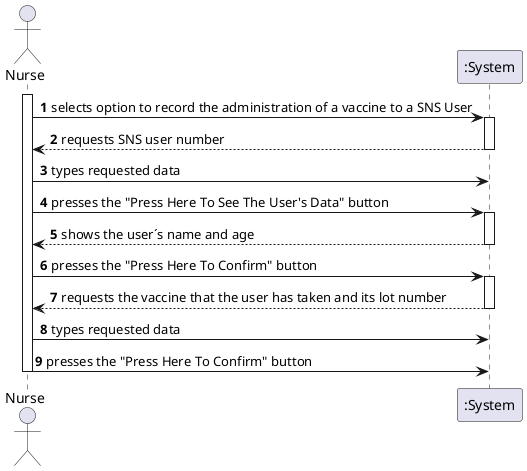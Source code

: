 @startuml
autonumber
actor "Nurse" as NR

activate NR
NR -> ":System" : selects option to record the administration of a vaccine to a SNS User

activate ":System"
":System" --> NR : requests SNS user number
deactivate ":System"

NR -> ":System" : types requested data

NR -> ":System" : presses the "Press Here To See The User's Data" button
activate ":System"
":System" --> NR : shows the user´s name and age
deactivate ":System"

NR -> ":System" : presses the "Press Here To Confirm" button
activate ":System"
":System" --> NR : requests the vaccine that the user has taken and its lot number
deactivate ":System"

NR -> ":System" : types requested data

NR -> ":System" : presses the "Press Here To Confirm" button

deactivate NR

@enduml